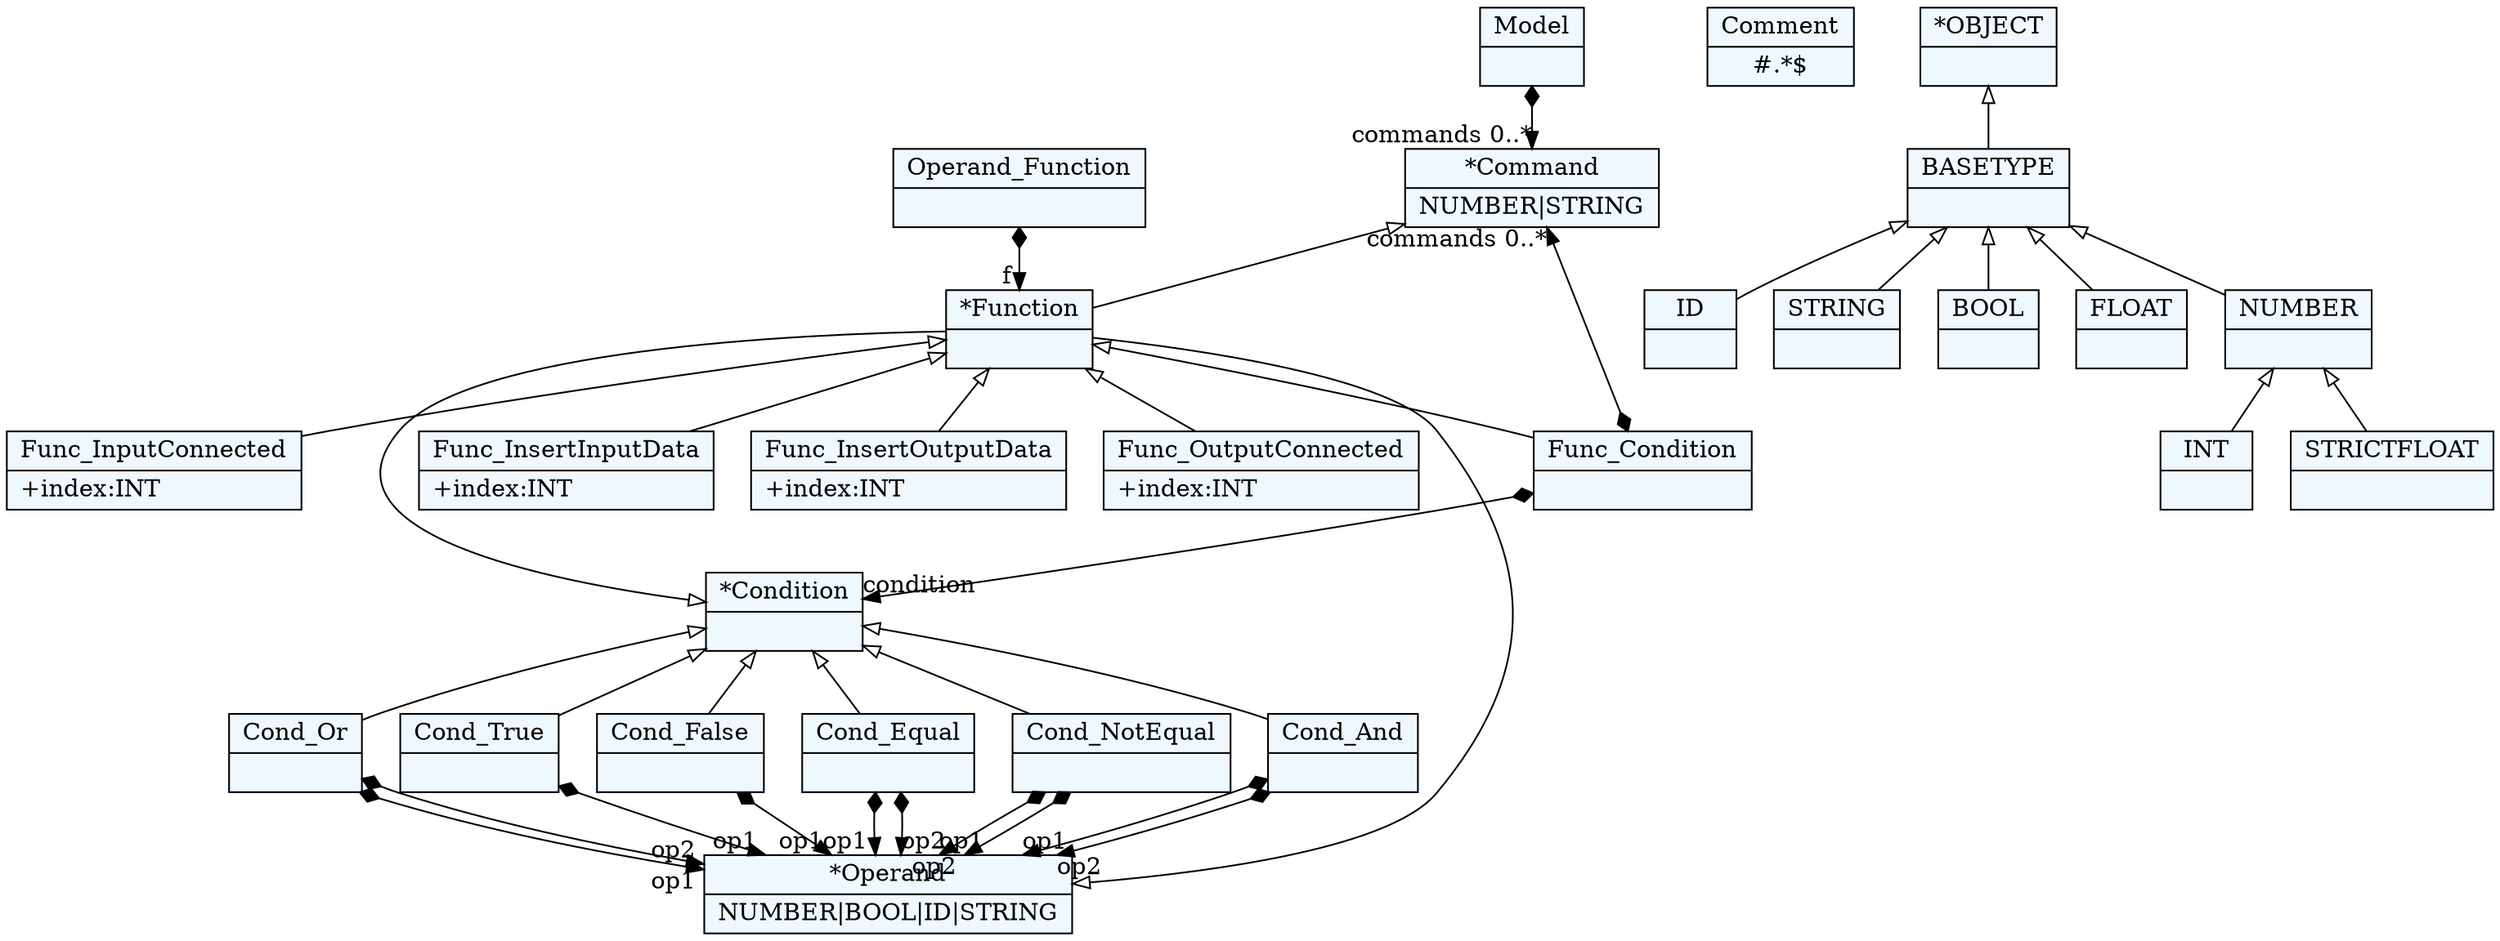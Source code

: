 
    digraph xtext {
    fontname = "Bitstream Vera Sans"
    fontsize = 8
    node[
        shape=record,
        style=filled,
        fillcolor=aliceblue
    ]
    nodesep = 0.3
    edge[dir=black,arrowtail=empty]


1941094515816[ label="{Model|}"]

1941094518648[ label="{*Command|NUMBER\|STRING}"]

1941094488440[ label="{*Function|}"]

1941094521480[ label="{Func_InsertInputData|+index:INT\l}"]

1941094491272[ label="{Func_InsertOutputData|+index:INT\l}"]

1941094525256[ label="{Func_OutputConnected|+index:INT\l}"]

1941094546968[ label="{Func_InputConnected|+index:INT\l}"]

1941094535640[ label="{Func_Condition|}"]

1941094550744[ label="{*Condition|}"]

1941094552632[ label="{Cond_Equal|}"]

1941094554520[ label="{Cond_NotEqual|}"]

1941094528088[ label="{Cond_And|}"]

1941094555464[ label="{Cond_Or|}"]

1941094531864[ label="{Cond_True|}"]

1941094556408[ label="{Cond_False|}"]

1941094529032[ label="{*Operand|NUMBER\|BOOL\|ID\|STRING}"]

1941094560184[ label="{Operand_Function|}"]

1941094563016[ label="{Comment|#.*$}"]

1941094484664[ label="{ID|}"]

1941094501656[ label="{STRING|}"]

1941094502600[ label="{BOOL|}"]

1941094512984[ label="{INT|}"]

1941094516760[ label="{FLOAT|}"]

1941094511096[ label="{STRICTFLOAT|}"]

1941094508264[ label="{NUMBER|}"]

1941094514872[ label="{BASETYPE|}"]

1941094519592[ label="{*OBJECT|}"]



1941094515816 -> 1941094518648[arrowtail=diamond, dir=both, headlabel="commands 0..*"]
1941094518648 -> 1941094488440 [dir=back]
1941094488440 -> 1941094521480 [dir=back]
1941094488440 -> 1941094491272 [dir=back]
1941094488440 -> 1941094525256 [dir=back]
1941094488440 -> 1941094546968 [dir=back]
1941094488440 -> 1941094535640 [dir=back]
1941094535640 -> 1941094550744[arrowtail=diamond, dir=both, headlabel="condition "]
1941094535640 -> 1941094518648[arrowtail=diamond, dir=both, headlabel="commands 0..*"]
1941094550744 -> 1941094552632 [dir=back]
1941094550744 -> 1941094554520 [dir=back]
1941094550744 -> 1941094528088 [dir=back]
1941094550744 -> 1941094555464 [dir=back]
1941094550744 -> 1941094531864 [dir=back]
1941094550744 -> 1941094556408 [dir=back]
1941094550744 -> 1941094488440 [dir=back]
1941094552632 -> 1941094529032[arrowtail=diamond, dir=both, headlabel="op1 "]
1941094552632 -> 1941094529032[arrowtail=diamond, dir=both, headlabel="op2 "]
1941094554520 -> 1941094529032[arrowtail=diamond, dir=both, headlabel="op1 "]
1941094554520 -> 1941094529032[arrowtail=diamond, dir=both, headlabel="op2 "]
1941094528088 -> 1941094529032[arrowtail=diamond, dir=both, headlabel="op1 "]
1941094528088 -> 1941094529032[arrowtail=diamond, dir=both, headlabel="op2 "]
1941094555464 -> 1941094529032[arrowtail=diamond, dir=both, headlabel="op1 "]
1941094555464 -> 1941094529032[arrowtail=diamond, dir=both, headlabel="op2 "]
1941094531864 -> 1941094529032[arrowtail=diamond, dir=both, headlabel="op1 "]
1941094556408 -> 1941094529032[arrowtail=diamond, dir=both, headlabel="op1 "]
1941094529032 -> 1941094488440 [dir=back]
1941094560184 -> 1941094488440[arrowtail=diamond, dir=both, headlabel="f "]
1941094508264 -> 1941094511096 [dir=back]
1941094508264 -> 1941094512984 [dir=back]
1941094514872 -> 1941094508264 [dir=back]
1941094514872 -> 1941094516760 [dir=back]
1941094514872 -> 1941094502600 [dir=back]
1941094514872 -> 1941094484664 [dir=back]
1941094514872 -> 1941094501656 [dir=back]
1941094519592 -> 1941094514872 [dir=back]

}
